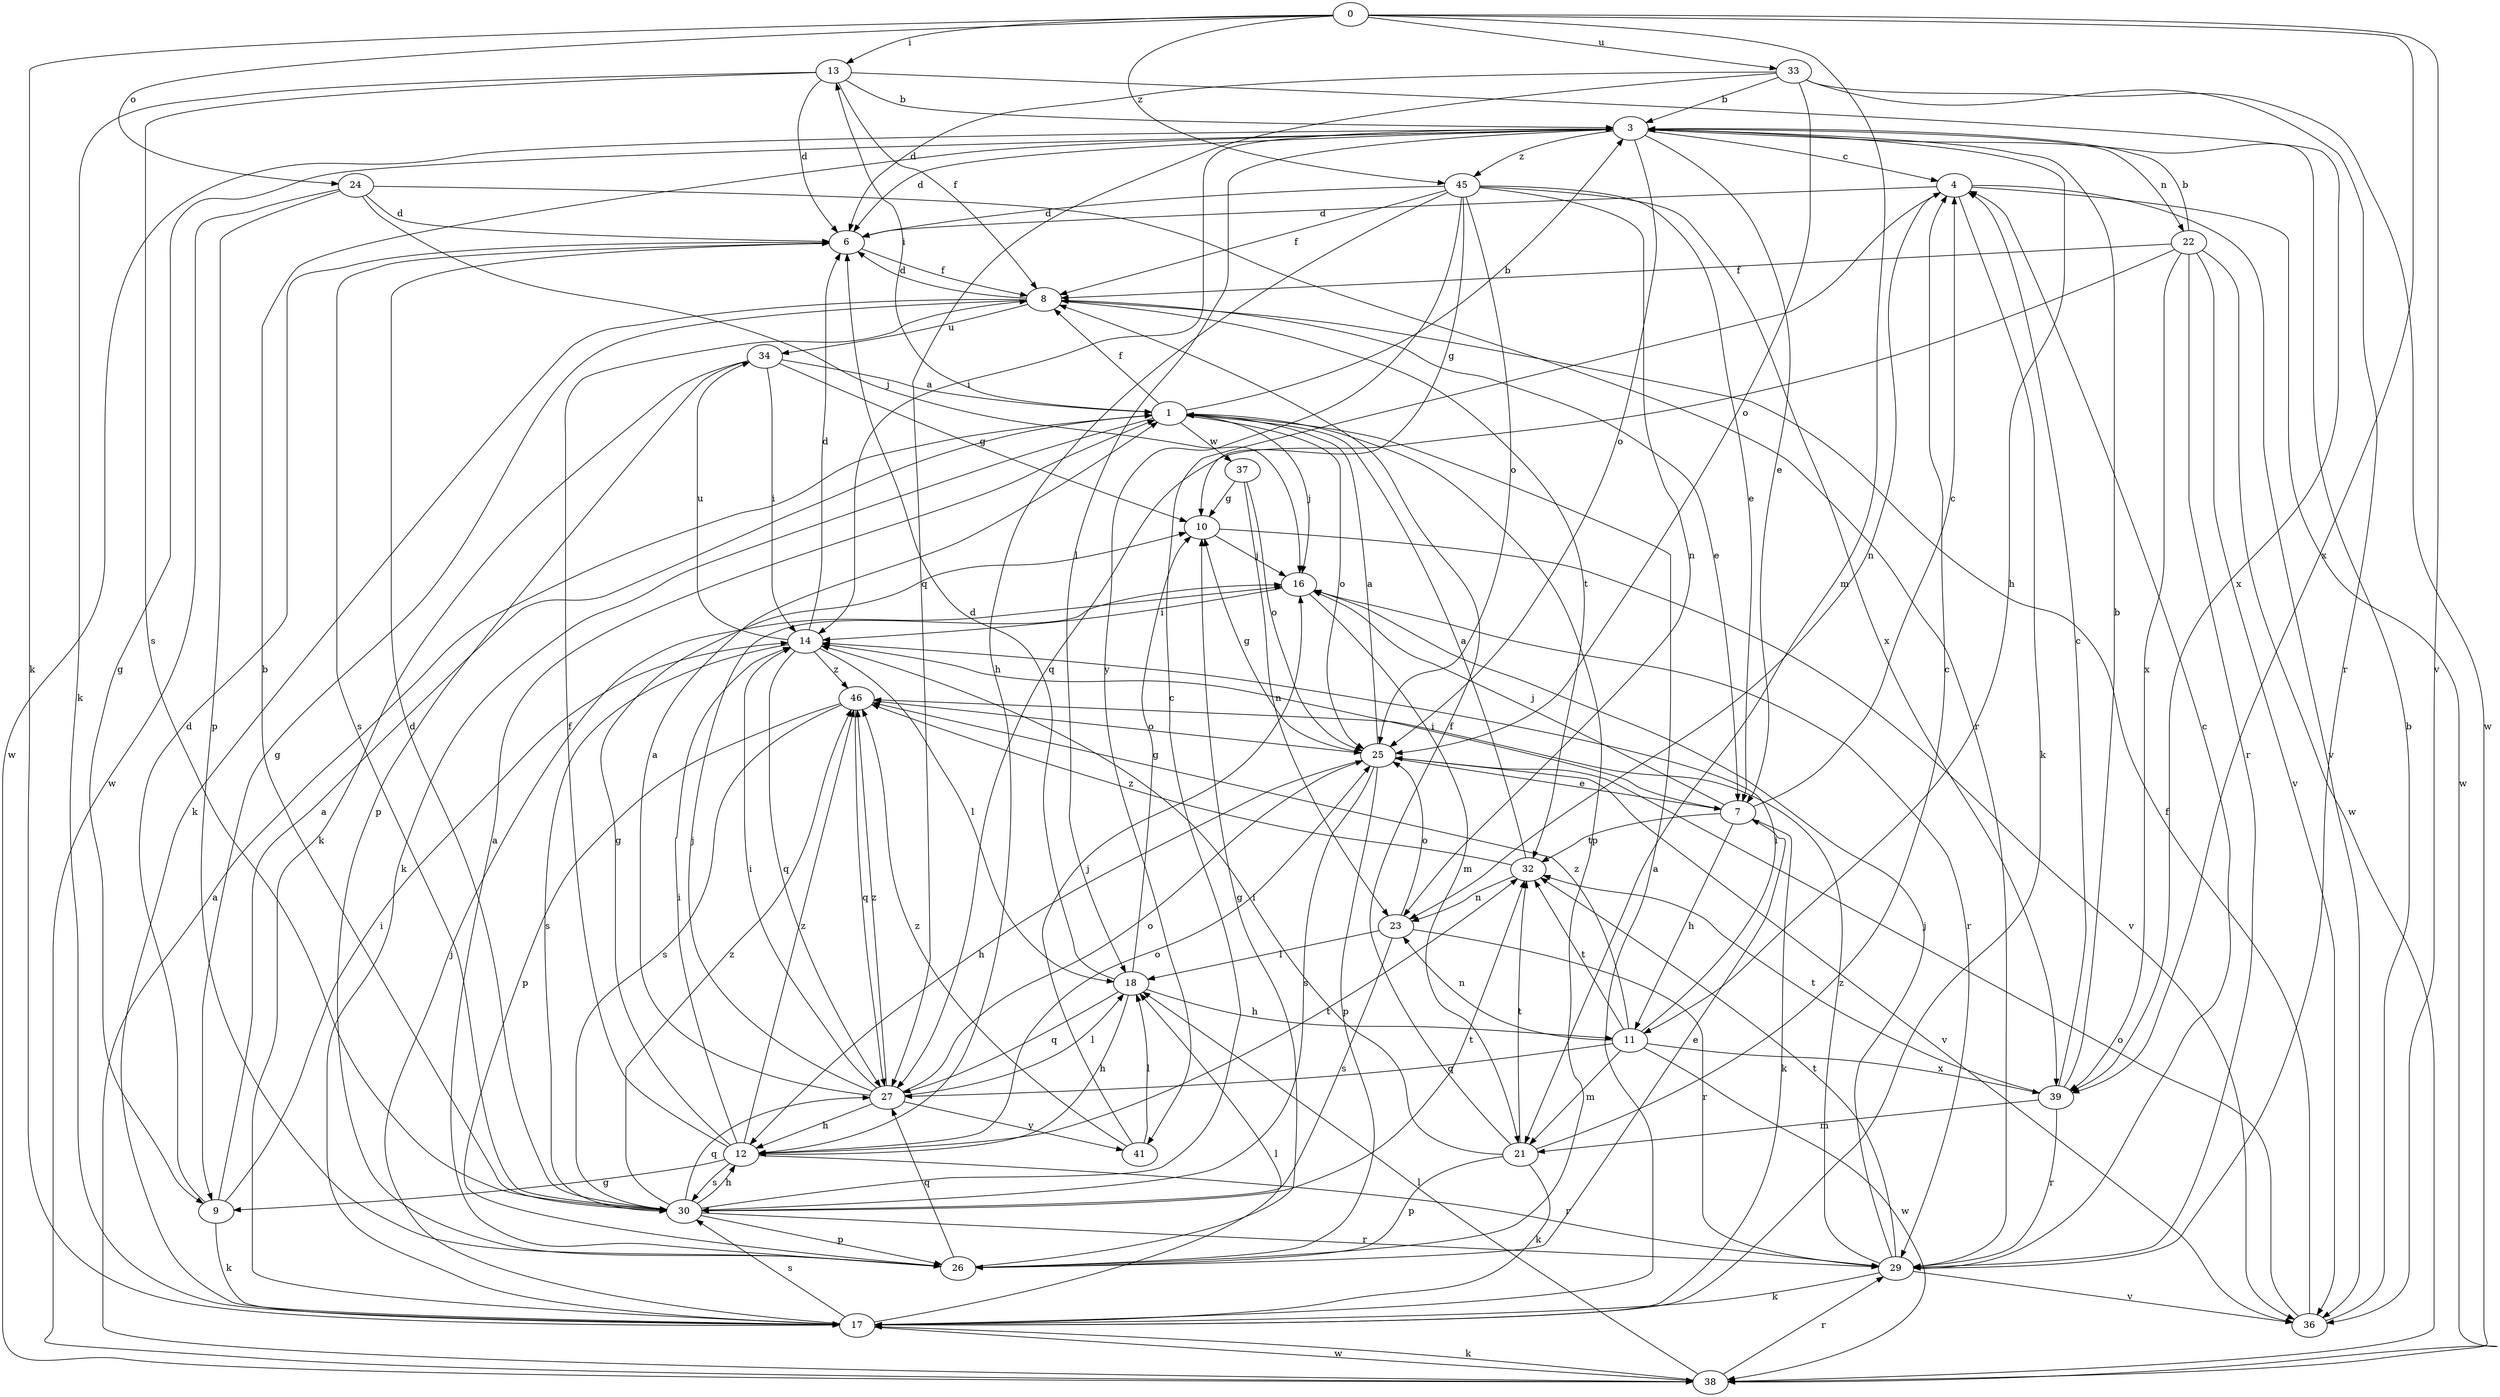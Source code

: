 strict digraph  {
0;
1;
3;
4;
6;
7;
8;
9;
10;
11;
12;
13;
14;
16;
17;
18;
21;
22;
23;
24;
25;
26;
27;
29;
30;
32;
33;
34;
36;
37;
38;
39;
41;
45;
46;
0 -> 13  [label=i];
0 -> 17  [label=k];
0 -> 21  [label=m];
0 -> 24  [label=o];
0 -> 33  [label=u];
0 -> 36  [label=v];
0 -> 39  [label=x];
0 -> 45  [label=z];
1 -> 3  [label=b];
1 -> 8  [label=f];
1 -> 13  [label=i];
1 -> 16  [label=j];
1 -> 17  [label=k];
1 -> 25  [label=o];
1 -> 26  [label=p];
1 -> 37  [label=w];
3 -> 4  [label=c];
3 -> 6  [label=d];
3 -> 7  [label=e];
3 -> 9  [label=g];
3 -> 11  [label=h];
3 -> 14  [label=i];
3 -> 18  [label=l];
3 -> 22  [label=n];
3 -> 25  [label=o];
3 -> 38  [label=w];
3 -> 45  [label=z];
4 -> 6  [label=d];
4 -> 17  [label=k];
4 -> 23  [label=n];
4 -> 36  [label=v];
4 -> 38  [label=w];
6 -> 8  [label=f];
6 -> 30  [label=s];
7 -> 4  [label=c];
7 -> 11  [label=h];
7 -> 14  [label=i];
7 -> 16  [label=j];
7 -> 17  [label=k];
7 -> 32  [label=t];
8 -> 6  [label=d];
8 -> 7  [label=e];
8 -> 9  [label=g];
8 -> 17  [label=k];
8 -> 32  [label=t];
8 -> 34  [label=u];
9 -> 1  [label=a];
9 -> 6  [label=d];
9 -> 14  [label=i];
9 -> 17  [label=k];
10 -> 16  [label=j];
10 -> 36  [label=v];
11 -> 14  [label=i];
11 -> 21  [label=m];
11 -> 23  [label=n];
11 -> 27  [label=q];
11 -> 32  [label=t];
11 -> 38  [label=w];
11 -> 39  [label=x];
11 -> 46  [label=z];
12 -> 8  [label=f];
12 -> 9  [label=g];
12 -> 10  [label=g];
12 -> 14  [label=i];
12 -> 25  [label=o];
12 -> 29  [label=r];
12 -> 30  [label=s];
12 -> 32  [label=t];
12 -> 46  [label=z];
13 -> 3  [label=b];
13 -> 6  [label=d];
13 -> 8  [label=f];
13 -> 17  [label=k];
13 -> 30  [label=s];
13 -> 39  [label=x];
14 -> 6  [label=d];
14 -> 18  [label=l];
14 -> 27  [label=q];
14 -> 30  [label=s];
14 -> 34  [label=u];
14 -> 46  [label=z];
16 -> 14  [label=i];
16 -> 21  [label=m];
16 -> 29  [label=r];
17 -> 1  [label=a];
17 -> 16  [label=j];
17 -> 18  [label=l];
17 -> 30  [label=s];
17 -> 38  [label=w];
18 -> 6  [label=d];
18 -> 10  [label=g];
18 -> 11  [label=h];
18 -> 12  [label=h];
18 -> 27  [label=q];
21 -> 4  [label=c];
21 -> 8  [label=f];
21 -> 14  [label=i];
21 -> 17  [label=k];
21 -> 26  [label=p];
21 -> 32  [label=t];
22 -> 3  [label=b];
22 -> 8  [label=f];
22 -> 27  [label=q];
22 -> 29  [label=r];
22 -> 36  [label=v];
22 -> 38  [label=w];
22 -> 39  [label=x];
23 -> 18  [label=l];
23 -> 25  [label=o];
23 -> 29  [label=r];
23 -> 30  [label=s];
24 -> 6  [label=d];
24 -> 16  [label=j];
24 -> 26  [label=p];
24 -> 29  [label=r];
24 -> 38  [label=w];
25 -> 1  [label=a];
25 -> 7  [label=e];
25 -> 10  [label=g];
25 -> 12  [label=h];
25 -> 26  [label=p];
25 -> 30  [label=s];
25 -> 36  [label=v];
26 -> 1  [label=a];
26 -> 7  [label=e];
26 -> 10  [label=g];
26 -> 27  [label=q];
27 -> 1  [label=a];
27 -> 12  [label=h];
27 -> 14  [label=i];
27 -> 16  [label=j];
27 -> 18  [label=l];
27 -> 25  [label=o];
27 -> 41  [label=y];
27 -> 46  [label=z];
29 -> 4  [label=c];
29 -> 16  [label=j];
29 -> 17  [label=k];
29 -> 32  [label=t];
29 -> 36  [label=v];
29 -> 46  [label=z];
30 -> 3  [label=b];
30 -> 4  [label=c];
30 -> 6  [label=d];
30 -> 12  [label=h];
30 -> 26  [label=p];
30 -> 27  [label=q];
30 -> 29  [label=r];
30 -> 32  [label=t];
30 -> 46  [label=z];
32 -> 1  [label=a];
32 -> 23  [label=n];
32 -> 46  [label=z];
33 -> 3  [label=b];
33 -> 6  [label=d];
33 -> 25  [label=o];
33 -> 27  [label=q];
33 -> 29  [label=r];
33 -> 38  [label=w];
34 -> 1  [label=a];
34 -> 10  [label=g];
34 -> 14  [label=i];
34 -> 17  [label=k];
34 -> 26  [label=p];
36 -> 3  [label=b];
36 -> 8  [label=f];
36 -> 25  [label=o];
37 -> 10  [label=g];
37 -> 23  [label=n];
37 -> 25  [label=o];
38 -> 1  [label=a];
38 -> 17  [label=k];
38 -> 18  [label=l];
38 -> 29  [label=r];
39 -> 3  [label=b];
39 -> 4  [label=c];
39 -> 21  [label=m];
39 -> 29  [label=r];
39 -> 32  [label=t];
41 -> 16  [label=j];
41 -> 18  [label=l];
41 -> 46  [label=z];
45 -> 6  [label=d];
45 -> 7  [label=e];
45 -> 8  [label=f];
45 -> 10  [label=g];
45 -> 12  [label=h];
45 -> 23  [label=n];
45 -> 25  [label=o];
45 -> 39  [label=x];
45 -> 41  [label=y];
46 -> 25  [label=o];
46 -> 26  [label=p];
46 -> 27  [label=q];
46 -> 30  [label=s];
}
